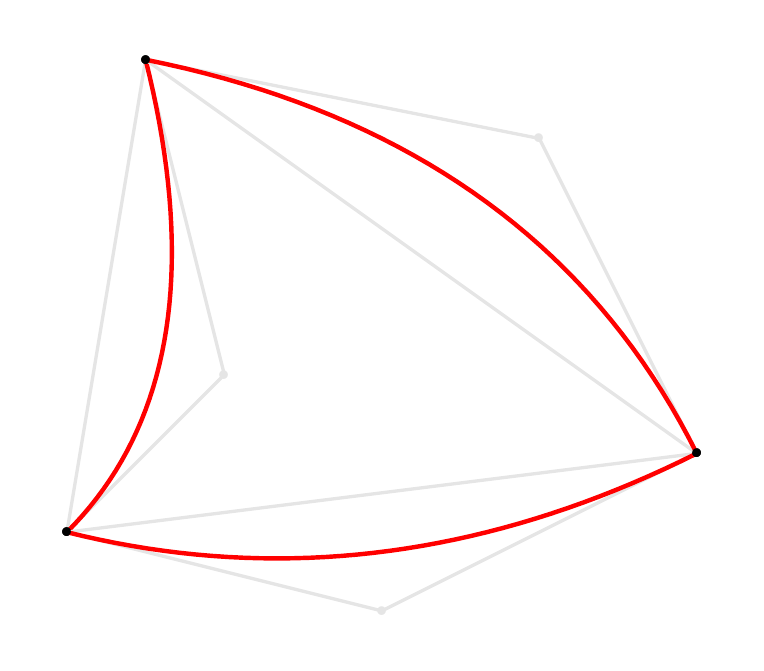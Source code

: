 ﻿\begin{tikzpicture}[scale=2]
\tikzset{
line/.style = {
 very thick
},
vector/.style = {
thick,-latex
},
dot/.style = {
insert path={
  node[scale=3]{.}
}
}
}

%%% First edge

% coordinates
\def\xa{0}
\def\ya{0}
\def\xb{0.5}
\def\yb{3}
\def\xc{1}
\def\yc{1}

% la courbe
\path
  (\xa,\ya) coordinate (A)
  (\xb,\yb) coordinate (B)
  (	\xc,\yc)  coordinate (C)  % control point
;
\draw[gray!20, line] (A)  -- (C) -- (B);
\draw[gray!20, line] (A)  -- (B);
% Quadratic Bezier curve by its parameterization!
\draw [red, ultra thick,  domain=0:1, variable=\t, samples=40] 
 plot ( {(1-\t)^2*\xa+2*(1-\t)*\t*\xc+\t^2*\xb} , {(1-\t)^2*\ya+2*(1-\t)*\t*\yc+\t^2*\yb} );

\path
  (A) [dot] 
  (B) [dot]

;
\path[gray!20] (C) [dot] ;


%%% Second edge
% coordinates
\def\xa{0}
\def\ya{0}
\def\xb{4}
\def\yb{0.5}
\def\xc{2}
\def\yc{-0.5}

% la courbe
\path
  (\xa,\ya) coordinate (A)
  (\xb,\yb) coordinate (B)
  (	\xc,\yc)  coordinate (C)  % control point
;
\draw[gray!20, line] (A)  -- (C) -- (B);
\draw[gray!20, line] (A)  -- (B);
% Quadratic Bezier curve by its parameterization!
\draw [red, ultra thick,  domain=0:1, variable=\t, samples=40] 
 plot ( {(1-\t)^2*\xa+2*(1-\t)*\t*\xc+\t^2*\xb} , {(1-\t)^2*\ya+2*(1-\t)*\t*\yc+\t^2*\yb} );

\path
  (A) [dot] 
  (B) [dot]

;
\path[gray!20] (C) [dot] ;

%%% Third edge
% coordinates
\def\xa{0.5}
\def\ya{3}
\def\xb{4}
\def\yb{0.5}
\def\xc{3}
\def\yc{2.5}

% la courbe
\path
  (\xa,\ya) coordinate (A)
  (\xb,\yb) coordinate (B)
  (	\xc,\yc)  coordinate (C)  % control point
;
\draw[gray!20, line] (A)  -- (C) -- (B);
\draw[gray!20, line] (A)  -- (B);
% Quadratic Bezier curve by its parameterization!
\draw [red, ultra thick,  domain=0:1, variable=\t, samples=40] 
 plot ( {(1-\t)^2*\xa+2*(1-\t)*\t*\xc+\t^2*\xb} , {(1-\t)^2*\ya+2*(1-\t)*\t*\yc+\t^2*\yb} );

\path
  (A) [dot] 
  (B) [dot]

;
\path[gray!20] (C) [dot] ;



\end{tikzpicture}